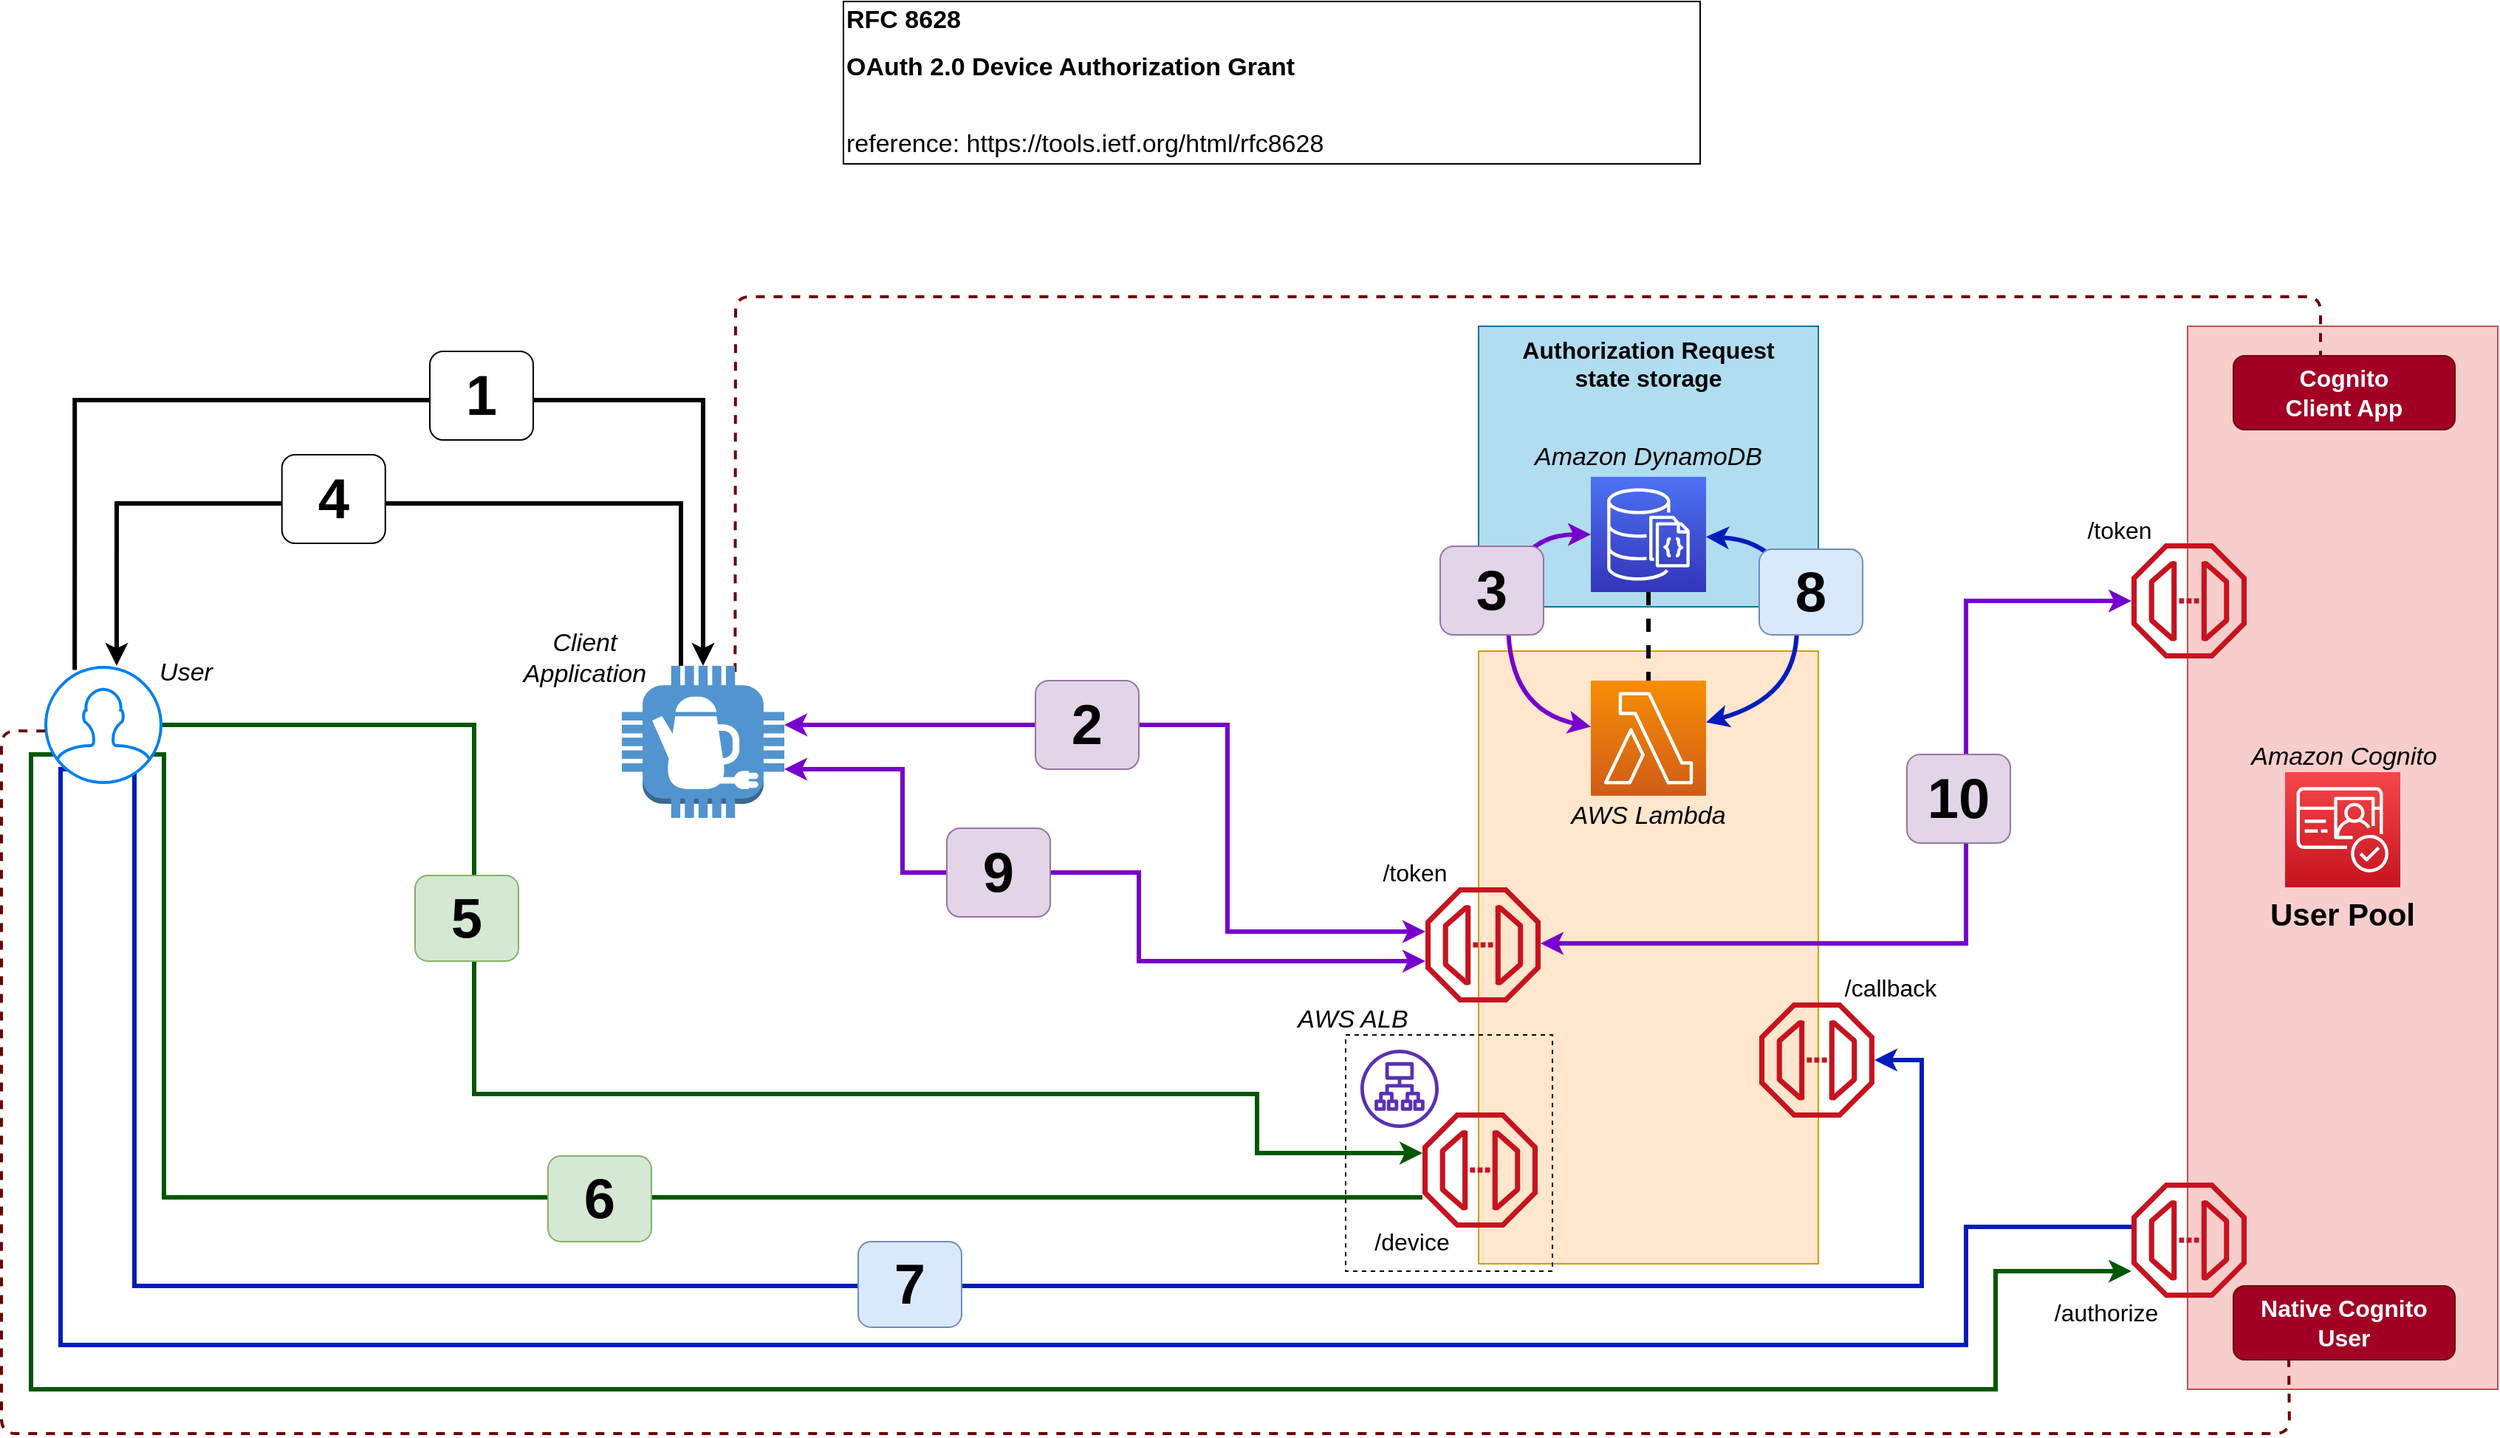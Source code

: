 <mxfile version="12.4.8" type="device"><diagram id="sT5nN2CnI5fsT4VNmk4b" name="Page-2"><mxGraphModel dx="2763" dy="1654" grid="1" gridSize="10" guides="1" tooltips="1" connect="1" arrows="1" fold="1" page="1" pageScale="1" pageWidth="850" pageHeight="1100" math="0" shadow="0"><root><mxCell id="mCjF_SyTgWbivL6oHQNz-0"/><mxCell id="mCjF_SyTgWbivL6oHQNz-1" parent="mCjF_SyTgWbivL6oHQNz-0"/><mxCell id="w1ZPP37kyrlZSn61KHYT-2" value="&lt;br&gt;&lt;div&gt;&lt;br&gt;&lt;/div&gt;&lt;div&gt;&lt;br&gt;&lt;/div&gt;&lt;div&gt;User Pool&lt;/div&gt;" style="rounded=0;whiteSpace=wrap;html=1;fontSize=21;fontStyle=1;fillColor=#f8cecc;strokeColor=#b85450;" parent="mCjF_SyTgWbivL6oHQNz-1" vertex="1"><mxGeometry x="440" y="240" width="210" height="720" as="geometry"/></mxCell><mxCell id="4qbYTcgkdvTpcqaoHPA7-10" value="" style="rounded=0;whiteSpace=wrap;html=1;fontSize=16;align=center;fillColor=#ffe6cc;strokeColor=#d79b00;verticalAlign=top;" parent="mCjF_SyTgWbivL6oHQNz-1" vertex="1"><mxGeometry x="-40" y="460" width="230" height="415" as="geometry"/></mxCell><mxCell id="4qbYTcgkdvTpcqaoHPA7-27" value="" style="rounded=0;whiteSpace=wrap;html=1;fontSize=12;align=center;fillColor=none;dashed=1;" parent="mCjF_SyTgWbivL6oHQNz-1" vertex="1"><mxGeometry x="-130" y="720" width="140" height="160" as="geometry"/></mxCell><mxCell id="SnXnreR6pvc-YfKvsU0V-2" value="Authorization Request&lt;br&gt;state storage" style="rounded=0;whiteSpace=wrap;html=1;fontSize=16;fillColor=#b1ddf0;strokeColor=#10739e;fontStyle=1;verticalAlign=top;" parent="mCjF_SyTgWbivL6oHQNz-1" vertex="1"><mxGeometry x="-40" y="240" width="230" height="190" as="geometry"/></mxCell><mxCell id="4qbYTcgkdvTpcqaoHPA7-31" style="edgeStyle=orthogonalEdgeStyle;rounded=0;orthogonalLoop=1;jettySize=auto;html=1;startArrow=none;startFill=0;strokeWidth=3;fontSize=12;fillColor=#008a00;strokeColor=#005700;" parent="mCjF_SyTgWbivL6oHQNz-1" source="4qbYTcgkdvTpcqaoHPA7-7" target="w1ZPP37kyrlZSn61KHYT-5" edge="1"><mxGeometry relative="1" as="geometry"><Array as="points"><mxPoint x="-930" y="830"/><mxPoint x="-930" y="530"/><mxPoint x="-1020" y="530"/><mxPoint x="-1020" y="960"/><mxPoint x="310" y="960"/><mxPoint x="310" y="880"/></Array></mxGeometry></mxCell><mxCell id="mCjF_SyTgWbivL6oHQNz-2" value="&lt;div style=&quot;font-size: 17px;&quot;&gt;&lt;font style=&quot;font-size: 17px;&quot;&gt;&lt;b style=&quot;font-size: 17px;&quot;&gt;RFC 8628&lt;/b&gt;&lt;/font&gt;&lt;font style=&quot;font-size: 17px;&quot;&gt;&lt;span class=&quot;h1&quot; style=&quot;font-size: 17px;&quot;&gt;&lt;h1 style=&quot;font-size: 17px;&quot;&gt;OAuth 2.0 Device Authorization Grant&lt;/h1&gt;&lt;/span&gt;&lt;/font&gt;&lt;/div&gt;&lt;div style=&quot;font-size: 17px;&quot;&gt;&lt;br style=&quot;font-size: 17px;&quot;&gt;&lt;/div&gt;&lt;div style=&quot;font-size: 17px;&quot;&gt;reference: https://tools.ietf.org/html/rfc8628&lt;/div&gt;" style="rounded=0;whiteSpace=wrap;html=1;fontSize=17;align=left;" parent="mCjF_SyTgWbivL6oHQNz-1" vertex="1"><mxGeometry x="-470" y="20" width="580" height="110" as="geometry"/></mxCell><mxCell id="4qbYTcgkdvTpcqaoHPA7-33" style="edgeStyle=orthogonalEdgeStyle;rounded=0;orthogonalLoop=1;jettySize=auto;html=1;startArrow=none;startFill=0;strokeWidth=3;fontSize=12;fillColor=#0050ef;strokeColor=#001DBC;" parent="mCjF_SyTgWbivL6oHQNz-1" source="w1ZPP37kyrlZSn61KHYT-5" target="4qbYTcgkdvTpcqaoHPA7-3" edge="1"><mxGeometry relative="1" as="geometry"><Array as="points"><mxPoint x="290" y="850"/><mxPoint x="290" y="930"/><mxPoint x="-1000" y="930"/><mxPoint x="-1000" y="540"/><mxPoint x="-950" y="540"/><mxPoint x="-950" y="890"/><mxPoint x="260" y="890"/><mxPoint x="260" y="737"/></Array></mxGeometry></mxCell><mxCell id="w1ZPP37kyrlZSn61KHYT-5" value="" style="outlineConnect=0;fontColor=#232F3E;gradientColor=none;fillColor=#C7131F;strokeColor=none;dashed=0;verticalLabelPosition=bottom;verticalAlign=top;align=center;html=1;fontSize=12;fontStyle=0;aspect=fixed;shape=mxgraph.aws4.endpoint;" parent="mCjF_SyTgWbivL6oHQNz-1" vertex="1"><mxGeometry x="402" y="820" width="78" height="78" as="geometry"/></mxCell><mxCell id="4qbYTcgkdvTpcqaoHPA7-38" style="edgeStyle=orthogonalEdgeStyle;rounded=0;orthogonalLoop=1;jettySize=auto;html=1;startArrow=classic;startFill=1;strokeWidth=3;fontSize=12;fillColor=#aa00ff;strokeColor=#7700CC;" parent="mCjF_SyTgWbivL6oHQNz-1" source="w1ZPP37kyrlZSn61KHYT-6" target="4qbYTcgkdvTpcqaoHPA7-1" edge="1"><mxGeometry relative="1" as="geometry"><mxPoint x="579.5" y="450" as="targetPoint"/><Array as="points"><mxPoint x="290" y="658"/><mxPoint x="290" y="426"/></Array></mxGeometry></mxCell><mxCell id="w1ZPP37kyrlZSn61KHYT-6" value="" style="outlineConnect=0;fontColor=#232F3E;gradientColor=none;fillColor=#C7131F;strokeColor=none;dashed=0;verticalLabelPosition=bottom;verticalAlign=top;align=center;html=1;fontSize=12;fontStyle=0;aspect=fixed;shape=mxgraph.aws4.endpoint;" parent="mCjF_SyTgWbivL6oHQNz-1" vertex="1"><mxGeometry x="-76" y="620" width="78" height="78" as="geometry"/></mxCell><mxCell id="w1ZPP37kyrlZSn61KHYT-7" value="/authorize" style="text;html=1;strokeColor=none;fillColor=none;align=center;verticalAlign=middle;whiteSpace=wrap;rounded=0;fontSize=16;" parent="mCjF_SyTgWbivL6oHQNz-1" vertex="1"><mxGeometry x="350" y="898" width="70" height="20" as="geometry"/></mxCell><mxCell id="w1ZPP37kyrlZSn61KHYT-8" value="/token" style="text;html=1;strokeColor=none;fillColor=none;align=center;verticalAlign=middle;whiteSpace=wrap;rounded=0;fontSize=16;" parent="mCjF_SyTgWbivL6oHQNz-1" vertex="1"><mxGeometry x="359" y="368" width="70" height="20" as="geometry"/></mxCell><mxCell id="4qbYTcgkdvTpcqaoHPA7-16" style="edgeStyle=orthogonalEdgeStyle;rounded=0;orthogonalLoop=1;jettySize=auto;html=1;strokeWidth=3;fontSize=12;startArrow=classic;startFill=1;fillColor=#aa00ff;strokeColor=#7700CC;" parent="mCjF_SyTgWbivL6oHQNz-1" source="qP71rJgBuMLBKo7L93X2-8" target="w1ZPP37kyrlZSn61KHYT-6" edge="1"><mxGeometry relative="1" as="geometry"><mxPoint x="515" y="890" as="sourcePoint"/><mxPoint x="451" y="744" as="targetPoint"/><Array as="points"><mxPoint x="-210" y="510"/><mxPoint x="-210" y="650"/></Array></mxGeometry></mxCell><mxCell id="4qbYTcgkdvTpcqaoHPA7-20" style="edgeStyle=orthogonalEdgeStyle;rounded=0;orthogonalLoop=1;jettySize=auto;html=1;startArrow=none;startFill=0;strokeWidth=3;fontSize=12;entryX=0.615;entryY=-0.013;entryDx=0;entryDy=0;entryPerimeter=0;" parent="mCjF_SyTgWbivL6oHQNz-1" target="4qbYTcgkdvTpcqaoHPA7-9" edge="1"><mxGeometry relative="1" as="geometry"><mxPoint x="-580" y="470" as="sourcePoint"/><mxPoint x="-930" y="520" as="targetPoint"/><Array as="points"><mxPoint x="-580" y="360"/><mxPoint x="-962" y="360"/></Array></mxGeometry></mxCell><mxCell id="4qbYTcgkdvTpcqaoHPA7-1" value="" style="outlineConnect=0;fontColor=#232F3E;gradientColor=none;fillColor=#C7131F;strokeColor=none;dashed=0;verticalLabelPosition=bottom;verticalAlign=top;align=center;html=1;fontSize=12;fontStyle=0;aspect=fixed;shape=mxgraph.aws4.endpoint;" parent="mCjF_SyTgWbivL6oHQNz-1" vertex="1"><mxGeometry x="402" y="387" width="78" height="78" as="geometry"/></mxCell><mxCell id="4qbYTcgkdvTpcqaoHPA7-2" value="/token" style="text;html=1;strokeColor=none;fillColor=none;align=center;verticalAlign=middle;whiteSpace=wrap;rounded=0;fontSize=16;" parent="mCjF_SyTgWbivL6oHQNz-1" vertex="1"><mxGeometry x="-118" y="600" width="70" height="20" as="geometry"/></mxCell><mxCell id="4qbYTcgkdvTpcqaoHPA7-3" value="" style="outlineConnect=0;fontColor=#232F3E;gradientColor=none;fillColor=#C7131F;strokeColor=none;dashed=0;verticalLabelPosition=bottom;verticalAlign=top;align=center;html=1;fontSize=12;fontStyle=0;aspect=fixed;shape=mxgraph.aws4.endpoint;" parent="mCjF_SyTgWbivL6oHQNz-1" vertex="1"><mxGeometry x="150" y="698" width="78" height="78" as="geometry"/></mxCell><mxCell id="4qbYTcgkdvTpcqaoHPA7-4" value="/callback" style="text;html=1;strokeColor=none;fillColor=none;align=center;verticalAlign=middle;whiteSpace=wrap;rounded=0;fontSize=16;" parent="mCjF_SyTgWbivL6oHQNz-1" vertex="1"><mxGeometry x="204" y="678" width="70" height="20" as="geometry"/></mxCell><mxCell id="4qbYTcgkdvTpcqaoHPA7-7" value="" style="outlineConnect=0;fontColor=#232F3E;gradientColor=none;fillColor=#C7131F;strokeColor=none;dashed=0;verticalLabelPosition=bottom;verticalAlign=top;align=center;html=1;fontSize=12;fontStyle=0;aspect=fixed;shape=mxgraph.aws4.endpoint;" parent="mCjF_SyTgWbivL6oHQNz-1" vertex="1"><mxGeometry x="-78" y="772.5" width="78" height="78" as="geometry"/></mxCell><mxCell id="4qbYTcgkdvTpcqaoHPA7-8" value="/device" style="text;html=1;strokeColor=none;fillColor=none;align=center;verticalAlign=middle;whiteSpace=wrap;rounded=0;fontSize=16;" parent="mCjF_SyTgWbivL6oHQNz-1" vertex="1"><mxGeometry x="-120" y="850" width="70" height="20" as="geometry"/></mxCell><mxCell id="4qbYTcgkdvTpcqaoHPA7-19" style="edgeStyle=orthogonalEdgeStyle;rounded=0;orthogonalLoop=1;jettySize=auto;html=1;startArrow=none;startFill=0;strokeWidth=3;fontSize=12;exitX=0.251;exitY=0.022;exitDx=0;exitDy=0;exitPerimeter=0;" parent="mCjF_SyTgWbivL6oHQNz-1" source="4qbYTcgkdvTpcqaoHPA7-9" target="qP71rJgBuMLBKo7L93X2-8" edge="1"><mxGeometry relative="1" as="geometry"><Array as="points"><mxPoint x="-990" y="290"/><mxPoint x="-565" y="290"/></Array><mxPoint x="-255" y="979.5" as="targetPoint"/></mxGeometry></mxCell><mxCell id="4qbYTcgkdvTpcqaoHPA7-28" style="edgeStyle=orthogonalEdgeStyle;rounded=0;orthogonalLoop=1;jettySize=auto;html=1;startArrow=none;startFill=0;strokeWidth=3;fontSize=12;fillColor=#008a00;strokeColor=#005700;" parent="mCjF_SyTgWbivL6oHQNz-1" source="4qbYTcgkdvTpcqaoHPA7-9" target="4qbYTcgkdvTpcqaoHPA7-7" edge="1"><mxGeometry relative="1" as="geometry"><Array as="points"><mxPoint x="-720" y="510"/><mxPoint x="-720" y="760"/><mxPoint x="-190" y="760"/><mxPoint x="-190" y="800"/></Array></mxGeometry></mxCell><mxCell id="4qbYTcgkdvTpcqaoHPA7-9" value="" style="html=1;verticalLabelPosition=bottom;align=center;labelBackgroundColor=#ffffff;verticalAlign=top;strokeWidth=2;strokeColor=#0080F0;shadow=0;dashed=0;shape=mxgraph.ios7.icons.user;fontSize=12;" parent="mCjF_SyTgWbivL6oHQNz-1" vertex="1"><mxGeometry x="-1010" y="471" width="78" height="78" as="geometry"/></mxCell><mxCell id="4qbYTcgkdvTpcqaoHPA7-26" value="" style="outlineConnect=0;fontColor=#232F3E;gradientColor=none;fillColor=#5A30B5;strokeColor=none;dashed=0;verticalLabelPosition=bottom;verticalAlign=top;align=center;html=1;fontSize=12;fontStyle=0;aspect=fixed;pointerEvents=1;shape=mxgraph.aws4.application_load_balancer;" parent="mCjF_SyTgWbivL6oHQNz-1" vertex="1"><mxGeometry x="-120" y="730" width="53" height="53" as="geometry"/></mxCell><mxCell id="4qbYTcgkdvTpcqaoHPA7-35" value="7" style="rounded=1;whiteSpace=wrap;html=1;fontSize=38;align=center;fillColor=#dae8fc;strokeColor=#6c8ebf;fontStyle=1" parent="mCjF_SyTgWbivL6oHQNz-1" vertex="1"><mxGeometry x="-460" y="860" width="70" height="58" as="geometry"/></mxCell><mxCell id="4qbYTcgkdvTpcqaoHPA7-36" style="edgeStyle=orthogonalEdgeStyle;rounded=0;orthogonalLoop=1;jettySize=auto;html=1;strokeWidth=3;fontSize=12;startArrow=classic;startFill=1;fillColor=#aa00ff;strokeColor=#7700CC;" parent="mCjF_SyTgWbivL6oHQNz-1" source="qP71rJgBuMLBKo7L93X2-8" target="w1ZPP37kyrlZSn61KHYT-6" edge="1"><mxGeometry relative="1" as="geometry"><mxPoint x="540" y="890" as="sourcePoint"/><mxPoint x="610" y="740" as="targetPoint"/><Array as="points"><mxPoint x="-430" y="540"/><mxPoint x="-430" y="610"/><mxPoint x="-270" y="610"/><mxPoint x="-270" y="670"/></Array></mxGeometry></mxCell><mxCell id="w1ZPP37kyrlZSn61KHYT-1" value="" style="outlineConnect=0;fontColor=#232F3E;gradientColor=#F54749;gradientDirection=north;fillColor=#C7131F;strokeColor=#ffffff;dashed=0;verticalLabelPosition=bottom;verticalAlign=top;align=center;html=1;fontSize=12;fontStyle=0;aspect=fixed;shape=mxgraph.aws4.resourceIcon;resIcon=mxgraph.aws4.cognito;" parent="mCjF_SyTgWbivL6oHQNz-1" vertex="1"><mxGeometry x="506" y="542" width="78" height="78" as="geometry"/></mxCell><mxCell id="qP71rJgBuMLBKo7L93X2-0" value="" style="outlineConnect=0;fontColor=#232F3E;gradientColor=#F78E04;gradientDirection=north;fillColor=#D05C17;strokeColor=#ffffff;dashed=0;verticalLabelPosition=bottom;verticalAlign=top;align=center;html=1;fontSize=12;fontStyle=0;aspect=fixed;shape=mxgraph.aws4.resourceIcon;resIcon=mxgraph.aws4.lambda;" parent="mCjF_SyTgWbivL6oHQNz-1" vertex="1"><mxGeometry x="36" y="480" width="78" height="78" as="geometry"/></mxCell><mxCell id="qP71rJgBuMLBKo7L93X2-1" value="" style="outlineConnect=0;fontColor=#232F3E;gradientColor=#4D72F3;gradientDirection=north;fillColor=#3334B9;strokeColor=#ffffff;dashed=0;verticalLabelPosition=bottom;verticalAlign=top;align=center;html=1;fontSize=12;fontStyle=0;aspect=fixed;shape=mxgraph.aws4.resourceIcon;resIcon=mxgraph.aws4.documentdb_with_mongodb_compatibility;" parent="mCjF_SyTgWbivL6oHQNz-1" vertex="1"><mxGeometry x="36" y="342" width="78" height="78" as="geometry"/></mxCell><mxCell id="qP71rJgBuMLBKo7L93X2-2" value="" style="endArrow=none;dashed=1;html=1;fontSize=21;strokeWidth=3;" parent="mCjF_SyTgWbivL6oHQNz-1" source="qP71rJgBuMLBKo7L93X2-1" edge="1"><mxGeometry width="50" height="50" relative="1" as="geometry"><mxPoint x="300" y="1170" as="sourcePoint"/><mxPoint x="75" y="480" as="targetPoint"/></mxGeometry></mxCell><mxCell id="qP71rJgBuMLBKo7L93X2-4" value="Cognito&lt;br style=&quot;font-size: 16px;&quot;&gt;Client App" style="rounded=1;whiteSpace=wrap;html=1;fontSize=16;fillColor=#a20025;strokeColor=#6F0000;fontColor=#ffffff;fontStyle=1" parent="mCjF_SyTgWbivL6oHQNz-1" vertex="1"><mxGeometry x="471" y="260" width="150" height="50" as="geometry"/></mxCell><mxCell id="qP71rJgBuMLBKo7L93X2-5" value="Native Cognito User" style="rounded=1;whiteSpace=wrap;html=1;fontSize=16;fillColor=#a20025;strokeColor=#6F0000;fontColor=#ffffff;fontStyle=1" parent="mCjF_SyTgWbivL6oHQNz-1" vertex="1"><mxGeometry x="471" y="890" width="150" height="50" as="geometry"/></mxCell><mxCell id="qP71rJgBuMLBKo7L93X2-6" value="" style="endArrow=none;dashed=1;html=1;fontSize=12;strokeWidth=2;fillColor=#a20025;strokeColor=#6F0000;exitX=0.697;exitY=0.04;exitDx=0;exitDy=0;exitPerimeter=0;" parent="mCjF_SyTgWbivL6oHQNz-1" source="qP71rJgBuMLBKo7L93X2-8" edge="1"><mxGeometry width="50" height="50" relative="1" as="geometry"><mxPoint x="-340" y="904.75" as="sourcePoint"/><mxPoint x="530" y="260" as="targetPoint"/><Array as="points"><mxPoint x="-543" y="220"/><mxPoint x="-10" y="220"/><mxPoint x="530" y="220"/></Array></mxGeometry></mxCell><mxCell id="qP71rJgBuMLBKo7L93X2-7" value="" style="endArrow=none;dashed=1;html=1;fontSize=12;entryX=0.25;entryY=1;entryDx=0;entryDy=0;exitX=-0.005;exitY=0.553;exitDx=0;exitDy=0;exitPerimeter=0;strokeWidth=2;fillColor=#a20025;strokeColor=#6F0000;" parent="mCjF_SyTgWbivL6oHQNz-1" source="4qbYTcgkdvTpcqaoHPA7-9" target="qP71rJgBuMLBKo7L93X2-5" edge="1"><mxGeometry width="50" height="50" relative="1" as="geometry"><mxPoint x="730" y="924.75" as="sourcePoint"/><mxPoint x="730" y="340" as="targetPoint"/><Array as="points"><mxPoint x="-1040" y="514"/><mxPoint x="-1040" y="990"/><mxPoint x="509" y="990"/></Array></mxGeometry></mxCell><mxCell id="qP71rJgBuMLBKo7L93X2-8" value="" style="outlineConnect=0;dashed=0;verticalLabelPosition=bottom;verticalAlign=top;align=center;html=1;shape=mxgraph.aws3.coffee_pot;fillColor=#5294CF;gradientColor=none;fontSize=12;" parent="mCjF_SyTgWbivL6oHQNz-1" vertex="1"><mxGeometry x="-620" y="470" width="110" height="103" as="geometry"/></mxCell><mxCell id="SnXnreR6pvc-YfKvsU0V-4" value="" style="curved=1;endArrow=classic;html=1;strokeWidth=3;fontSize=16;fillColor=#aa00ff;strokeColor=#7700CC;startArrow=classic;startFill=1;" parent="mCjF_SyTgWbivL6oHQNz-1" source="qP71rJgBuMLBKo7L93X2-0" target="qP71rJgBuMLBKo7L93X2-1" edge="1"><mxGeometry width="50" height="50" relative="1" as="geometry"><mxPoint x="300" y="300" as="sourcePoint"/><mxPoint x="350" y="250" as="targetPoint"/><Array as="points"><mxPoint x="-20" y="500"/><mxPoint x="-20" y="381"/></Array></mxGeometry></mxCell><mxCell id="SnXnreR6pvc-YfKvsU0V-9" value="" style="curved=1;endArrow=classic;html=1;strokeWidth=3;fontSize=16;fillColor=#0050ef;strokeColor=#001DBC;startArrow=classic;startFill=1;" parent="mCjF_SyTgWbivL6oHQNz-1" source="qP71rJgBuMLBKo7L93X2-0" target="qP71rJgBuMLBKo7L93X2-1" edge="1"><mxGeometry width="50" height="50" relative="1" as="geometry"><mxPoint x="176" y="515.895" as="sourcePoint"/><mxPoint x="176" y="391" as="targetPoint"/><Array as="points"><mxPoint x="180" y="490"/><mxPoint x="170" y="385"/></Array></mxGeometry></mxCell><mxCell id="SnXnreR6pvc-YfKvsU0V-15" value="Amazon Cognito" style="text;html=1;strokeColor=none;fillColor=none;align=center;verticalAlign=middle;whiteSpace=wrap;rounded=0;fontSize=17;fontStyle=2" parent="mCjF_SyTgWbivL6oHQNz-1" vertex="1"><mxGeometry x="446" y="522" width="200" height="20" as="geometry"/></mxCell><mxCell id="SnXnreR6pvc-YfKvsU0V-16" value="AWS Lambda" style="text;html=1;strokeColor=none;fillColor=none;align=center;verticalAlign=middle;whiteSpace=wrap;rounded=0;fontSize=17;fontStyle=2" parent="mCjF_SyTgWbivL6oHQNz-1" vertex="1"><mxGeometry x="-25" y="562" width="200" height="20" as="geometry"/></mxCell><mxCell id="SnXnreR6pvc-YfKvsU0V-17" value="Amazon DynamoDB" style="text;html=1;strokeColor=none;fillColor=none;align=center;verticalAlign=middle;whiteSpace=wrap;rounded=0;fontSize=17;fontStyle=2" parent="mCjF_SyTgWbivL6oHQNz-1" vertex="1"><mxGeometry x="-25" y="319" width="200" height="20" as="geometry"/></mxCell><mxCell id="SnXnreR6pvc-YfKvsU0V-18" value="Client&lt;br&gt;Application" style="text;html=1;strokeColor=none;fillColor=none;align=center;verticalAlign=middle;whiteSpace=wrap;rounded=0;fontSize=17;fontStyle=2" parent="mCjF_SyTgWbivL6oHQNz-1" vertex="1"><mxGeometry x="-700" y="455" width="110" height="20" as="geometry"/></mxCell><mxCell id="SnXnreR6pvc-YfKvsU0V-20" value="User" style="text;html=1;strokeColor=none;fillColor=none;align=center;verticalAlign=middle;whiteSpace=wrap;rounded=0;fontSize=17;fontStyle=2" parent="mCjF_SyTgWbivL6oHQNz-1" vertex="1"><mxGeometry x="-970" y="465" width="110" height="20" as="geometry"/></mxCell><mxCell id="SnXnreR6pvc-YfKvsU0V-21" value="AWS ALB" style="text;html=1;strokeColor=none;fillColor=none;align=center;verticalAlign=middle;whiteSpace=wrap;rounded=0;fontSize=17;fontStyle=2" parent="mCjF_SyTgWbivL6oHQNz-1" vertex="1"><mxGeometry x="-225" y="700" width="200" height="20" as="geometry"/></mxCell><mxCell id="u3w2dS0IabOayHmUvtZ7-0" value="6" style="rounded=1;whiteSpace=wrap;html=1;fontSize=38;align=center;fillColor=#d5e8d4;strokeColor=#82b366;fontStyle=1" vertex="1" parent="mCjF_SyTgWbivL6oHQNz-1"><mxGeometry x="-670" y="802" width="70" height="58" as="geometry"/></mxCell><mxCell id="u3w2dS0IabOayHmUvtZ7-2" value="5" style="rounded=1;whiteSpace=wrap;html=1;fontSize=38;align=center;fillColor=#d5e8d4;strokeColor=#82b366;fontStyle=1" vertex="1" parent="mCjF_SyTgWbivL6oHQNz-1"><mxGeometry x="-760" y="612" width="70" height="58" as="geometry"/></mxCell><mxCell id="u3w2dS0IabOayHmUvtZ7-3" value="9" style="rounded=1;whiteSpace=wrap;html=1;fontSize=38;align=center;fillColor=#e1d5e7;strokeColor=#9673a6;fontStyle=1" vertex="1" parent="mCjF_SyTgWbivL6oHQNz-1"><mxGeometry x="-400" y="580" width="70" height="60" as="geometry"/></mxCell><mxCell id="u3w2dS0IabOayHmUvtZ7-4" value="2" style="rounded=1;whiteSpace=wrap;html=1;fontSize=38;align=center;fillColor=#e1d5e7;strokeColor=#9673a6;fontStyle=1" vertex="1" parent="mCjF_SyTgWbivL6oHQNz-1"><mxGeometry x="-340" y="480" width="70" height="60" as="geometry"/></mxCell><mxCell id="u3w2dS0IabOayHmUvtZ7-5" value="3" style="rounded=1;whiteSpace=wrap;html=1;fontSize=38;align=center;fillColor=#e1d5e7;strokeColor=#9673a6;fontStyle=1" vertex="1" parent="mCjF_SyTgWbivL6oHQNz-1"><mxGeometry x="-66" y="389" width="70" height="60" as="geometry"/></mxCell><mxCell id="u3w2dS0IabOayHmUvtZ7-10" value="10" style="rounded=1;whiteSpace=wrap;html=1;fontSize=38;align=center;fillColor=#e1d5e7;strokeColor=#9673a6;fontStyle=1" vertex="1" parent="mCjF_SyTgWbivL6oHQNz-1"><mxGeometry x="250" y="530" width="70" height="60" as="geometry"/></mxCell><mxCell id="u3w2dS0IabOayHmUvtZ7-11" value="1" style="rounded=1;whiteSpace=wrap;html=1;fontSize=38;align=center;fontStyle=1" vertex="1" parent="mCjF_SyTgWbivL6oHQNz-1"><mxGeometry x="-750" y="257" width="70" height="60" as="geometry"/></mxCell><mxCell id="u3w2dS0IabOayHmUvtZ7-13" value="4" style="rounded=1;whiteSpace=wrap;html=1;fontSize=38;align=center;fontStyle=1" vertex="1" parent="mCjF_SyTgWbivL6oHQNz-1"><mxGeometry x="-850.14" y="327" width="70" height="60" as="geometry"/></mxCell><mxCell id="u3w2dS0IabOayHmUvtZ7-14" value="8" style="rounded=1;whiteSpace=wrap;html=1;fontSize=38;align=center;fillColor=#dae8fc;strokeColor=#6c8ebf;fontStyle=1" vertex="1" parent="mCjF_SyTgWbivL6oHQNz-1"><mxGeometry x="150" y="391" width="70" height="58" as="geometry"/></mxCell></root></mxGraphModel></diagram></mxfile>